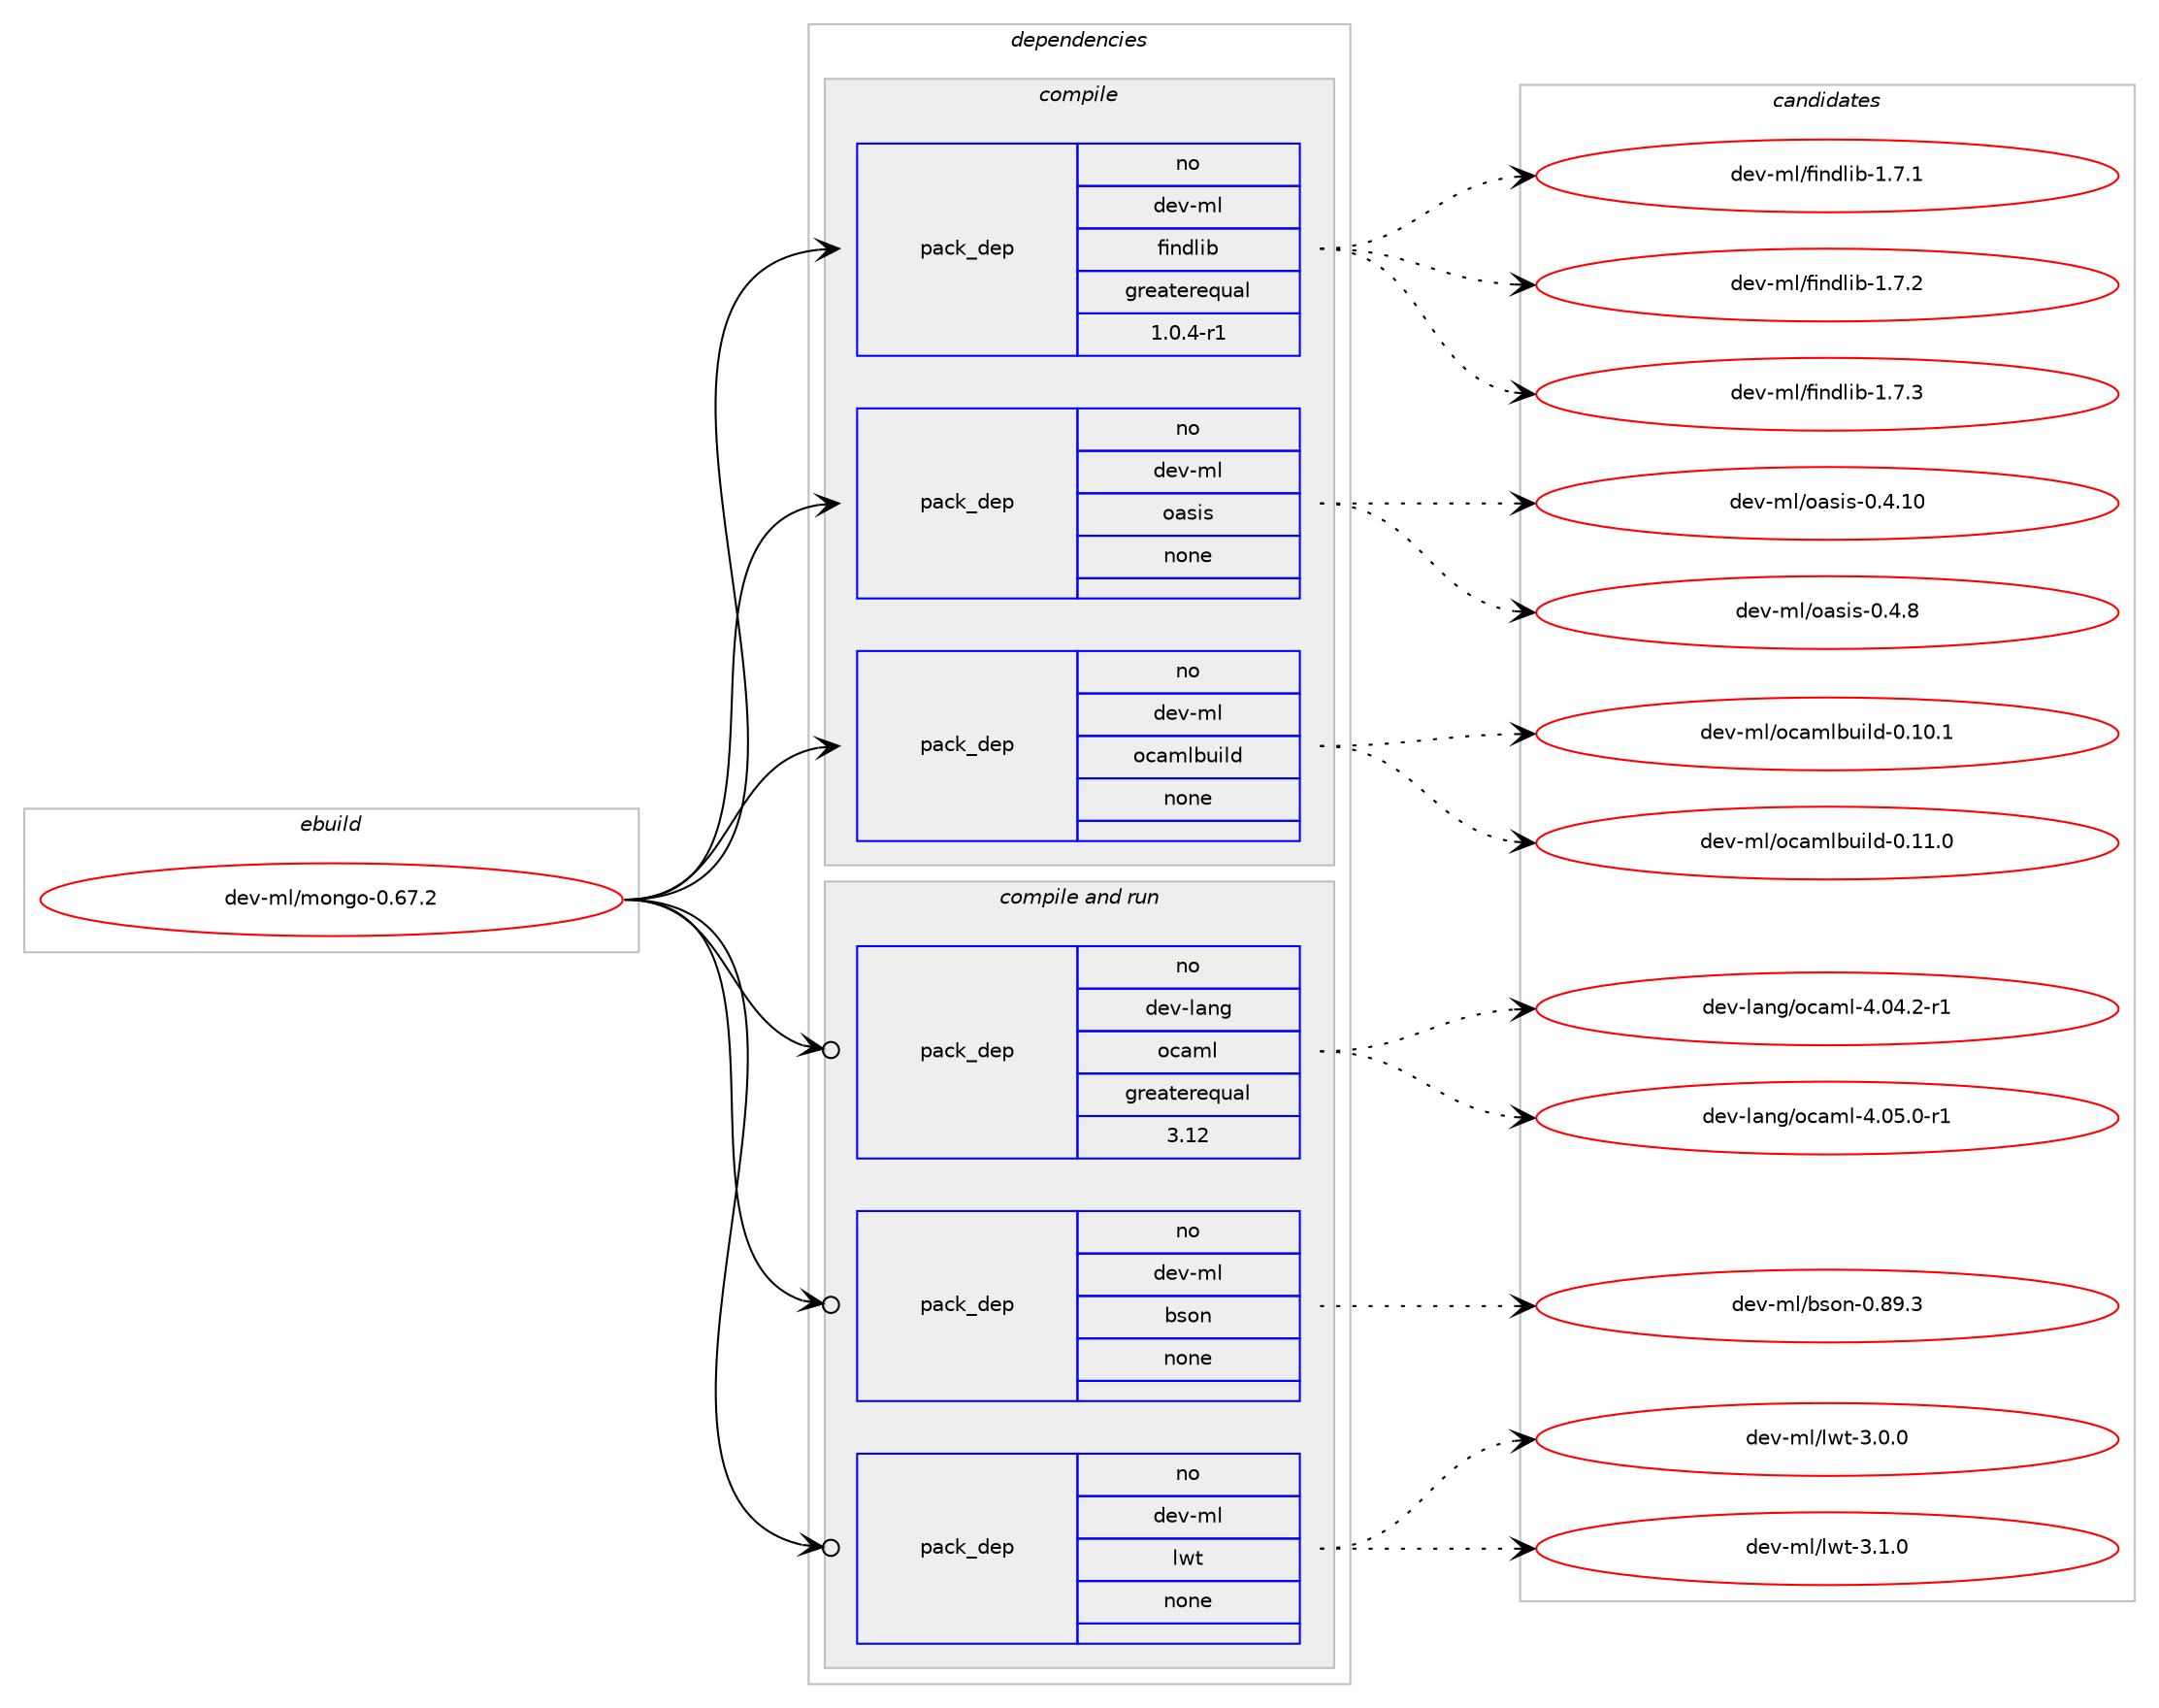 digraph prolog {

# *************
# Graph options
# *************

newrank=true;
concentrate=true;
compound=true;
graph [rankdir=LR,fontname=Helvetica,fontsize=10,ranksep=1.5];#, ranksep=2.5, nodesep=0.2];
edge  [arrowhead=vee];
node  [fontname=Helvetica,fontsize=10];

# **********
# The ebuild
# **********

subgraph cluster_leftcol {
color=gray;
rank=same;
label=<<i>ebuild</i>>;
id [label="dev-ml/mongo-0.67.2", color=red, width=4, href="../dev-ml/mongo-0.67.2.svg"];
}

# ****************
# The dependencies
# ****************

subgraph cluster_midcol {
color=gray;
label=<<i>dependencies</i>>;
subgraph cluster_compile {
fillcolor="#eeeeee";
style=filled;
label=<<i>compile</i>>;
subgraph pack984563 {
dependency1375140 [label=<<TABLE BORDER="0" CELLBORDER="1" CELLSPACING="0" CELLPADDING="4" WIDTH="220"><TR><TD ROWSPAN="6" CELLPADDING="30">pack_dep</TD></TR><TR><TD WIDTH="110">no</TD></TR><TR><TD>dev-ml</TD></TR><TR><TD>findlib</TD></TR><TR><TD>greaterequal</TD></TR><TR><TD>1.0.4-r1</TD></TR></TABLE>>, shape=none, color=blue];
}
id:e -> dependency1375140:w [weight=20,style="solid",arrowhead="vee"];
subgraph pack984564 {
dependency1375141 [label=<<TABLE BORDER="0" CELLBORDER="1" CELLSPACING="0" CELLPADDING="4" WIDTH="220"><TR><TD ROWSPAN="6" CELLPADDING="30">pack_dep</TD></TR><TR><TD WIDTH="110">no</TD></TR><TR><TD>dev-ml</TD></TR><TR><TD>oasis</TD></TR><TR><TD>none</TD></TR><TR><TD></TD></TR></TABLE>>, shape=none, color=blue];
}
id:e -> dependency1375141:w [weight=20,style="solid",arrowhead="vee"];
subgraph pack984565 {
dependency1375142 [label=<<TABLE BORDER="0" CELLBORDER="1" CELLSPACING="0" CELLPADDING="4" WIDTH="220"><TR><TD ROWSPAN="6" CELLPADDING="30">pack_dep</TD></TR><TR><TD WIDTH="110">no</TD></TR><TR><TD>dev-ml</TD></TR><TR><TD>ocamlbuild</TD></TR><TR><TD>none</TD></TR><TR><TD></TD></TR></TABLE>>, shape=none, color=blue];
}
id:e -> dependency1375142:w [weight=20,style="solid",arrowhead="vee"];
}
subgraph cluster_compileandrun {
fillcolor="#eeeeee";
style=filled;
label=<<i>compile and run</i>>;
subgraph pack984566 {
dependency1375143 [label=<<TABLE BORDER="0" CELLBORDER="1" CELLSPACING="0" CELLPADDING="4" WIDTH="220"><TR><TD ROWSPAN="6" CELLPADDING="30">pack_dep</TD></TR><TR><TD WIDTH="110">no</TD></TR><TR><TD>dev-lang</TD></TR><TR><TD>ocaml</TD></TR><TR><TD>greaterequal</TD></TR><TR><TD>3.12</TD></TR></TABLE>>, shape=none, color=blue];
}
id:e -> dependency1375143:w [weight=20,style="solid",arrowhead="odotvee"];
subgraph pack984567 {
dependency1375144 [label=<<TABLE BORDER="0" CELLBORDER="1" CELLSPACING="0" CELLPADDING="4" WIDTH="220"><TR><TD ROWSPAN="6" CELLPADDING="30">pack_dep</TD></TR><TR><TD WIDTH="110">no</TD></TR><TR><TD>dev-ml</TD></TR><TR><TD>bson</TD></TR><TR><TD>none</TD></TR><TR><TD></TD></TR></TABLE>>, shape=none, color=blue];
}
id:e -> dependency1375144:w [weight=20,style="solid",arrowhead="odotvee"];
subgraph pack984568 {
dependency1375145 [label=<<TABLE BORDER="0" CELLBORDER="1" CELLSPACING="0" CELLPADDING="4" WIDTH="220"><TR><TD ROWSPAN="6" CELLPADDING="30">pack_dep</TD></TR><TR><TD WIDTH="110">no</TD></TR><TR><TD>dev-ml</TD></TR><TR><TD>lwt</TD></TR><TR><TD>none</TD></TR><TR><TD></TD></TR></TABLE>>, shape=none, color=blue];
}
id:e -> dependency1375145:w [weight=20,style="solid",arrowhead="odotvee"];
}
subgraph cluster_run {
fillcolor="#eeeeee";
style=filled;
label=<<i>run</i>>;
}
}

# **************
# The candidates
# **************

subgraph cluster_choices {
rank=same;
color=gray;
label=<<i>candidates</i>>;

subgraph choice984563 {
color=black;
nodesep=1;
choice100101118451091084710210511010010810598454946554649 [label="dev-ml/findlib-1.7.1", color=red, width=4,href="../dev-ml/findlib-1.7.1.svg"];
choice100101118451091084710210511010010810598454946554650 [label="dev-ml/findlib-1.7.2", color=red, width=4,href="../dev-ml/findlib-1.7.2.svg"];
choice100101118451091084710210511010010810598454946554651 [label="dev-ml/findlib-1.7.3", color=red, width=4,href="../dev-ml/findlib-1.7.3.svg"];
dependency1375140:e -> choice100101118451091084710210511010010810598454946554649:w [style=dotted,weight="100"];
dependency1375140:e -> choice100101118451091084710210511010010810598454946554650:w [style=dotted,weight="100"];
dependency1375140:e -> choice100101118451091084710210511010010810598454946554651:w [style=dotted,weight="100"];
}
subgraph choice984564 {
color=black;
nodesep=1;
choice10010111845109108471119711510511545484652464948 [label="dev-ml/oasis-0.4.10", color=red, width=4,href="../dev-ml/oasis-0.4.10.svg"];
choice100101118451091084711197115105115454846524656 [label="dev-ml/oasis-0.4.8", color=red, width=4,href="../dev-ml/oasis-0.4.8.svg"];
dependency1375141:e -> choice10010111845109108471119711510511545484652464948:w [style=dotted,weight="100"];
dependency1375141:e -> choice100101118451091084711197115105115454846524656:w [style=dotted,weight="100"];
}
subgraph choice984565 {
color=black;
nodesep=1;
choice100101118451091084711199971091089811710510810045484649484649 [label="dev-ml/ocamlbuild-0.10.1", color=red, width=4,href="../dev-ml/ocamlbuild-0.10.1.svg"];
choice100101118451091084711199971091089811710510810045484649494648 [label="dev-ml/ocamlbuild-0.11.0", color=red, width=4,href="../dev-ml/ocamlbuild-0.11.0.svg"];
dependency1375142:e -> choice100101118451091084711199971091089811710510810045484649484649:w [style=dotted,weight="100"];
dependency1375142:e -> choice100101118451091084711199971091089811710510810045484649494648:w [style=dotted,weight="100"];
}
subgraph choice984566 {
color=black;
nodesep=1;
choice1001011184510897110103471119997109108455246485246504511449 [label="dev-lang/ocaml-4.04.2-r1", color=red, width=4,href="../dev-lang/ocaml-4.04.2-r1.svg"];
choice1001011184510897110103471119997109108455246485346484511449 [label="dev-lang/ocaml-4.05.0-r1", color=red, width=4,href="../dev-lang/ocaml-4.05.0-r1.svg"];
dependency1375143:e -> choice1001011184510897110103471119997109108455246485246504511449:w [style=dotted,weight="100"];
dependency1375143:e -> choice1001011184510897110103471119997109108455246485346484511449:w [style=dotted,weight="100"];
}
subgraph choice984567 {
color=black;
nodesep=1;
choice10010111845109108479811511111045484656574651 [label="dev-ml/bson-0.89.3", color=red, width=4,href="../dev-ml/bson-0.89.3.svg"];
dependency1375144:e -> choice10010111845109108479811511111045484656574651:w [style=dotted,weight="100"];
}
subgraph choice984568 {
color=black;
nodesep=1;
choice1001011184510910847108119116455146484648 [label="dev-ml/lwt-3.0.0", color=red, width=4,href="../dev-ml/lwt-3.0.0.svg"];
choice1001011184510910847108119116455146494648 [label="dev-ml/lwt-3.1.0", color=red, width=4,href="../dev-ml/lwt-3.1.0.svg"];
dependency1375145:e -> choice1001011184510910847108119116455146484648:w [style=dotted,weight="100"];
dependency1375145:e -> choice1001011184510910847108119116455146494648:w [style=dotted,weight="100"];
}
}

}
